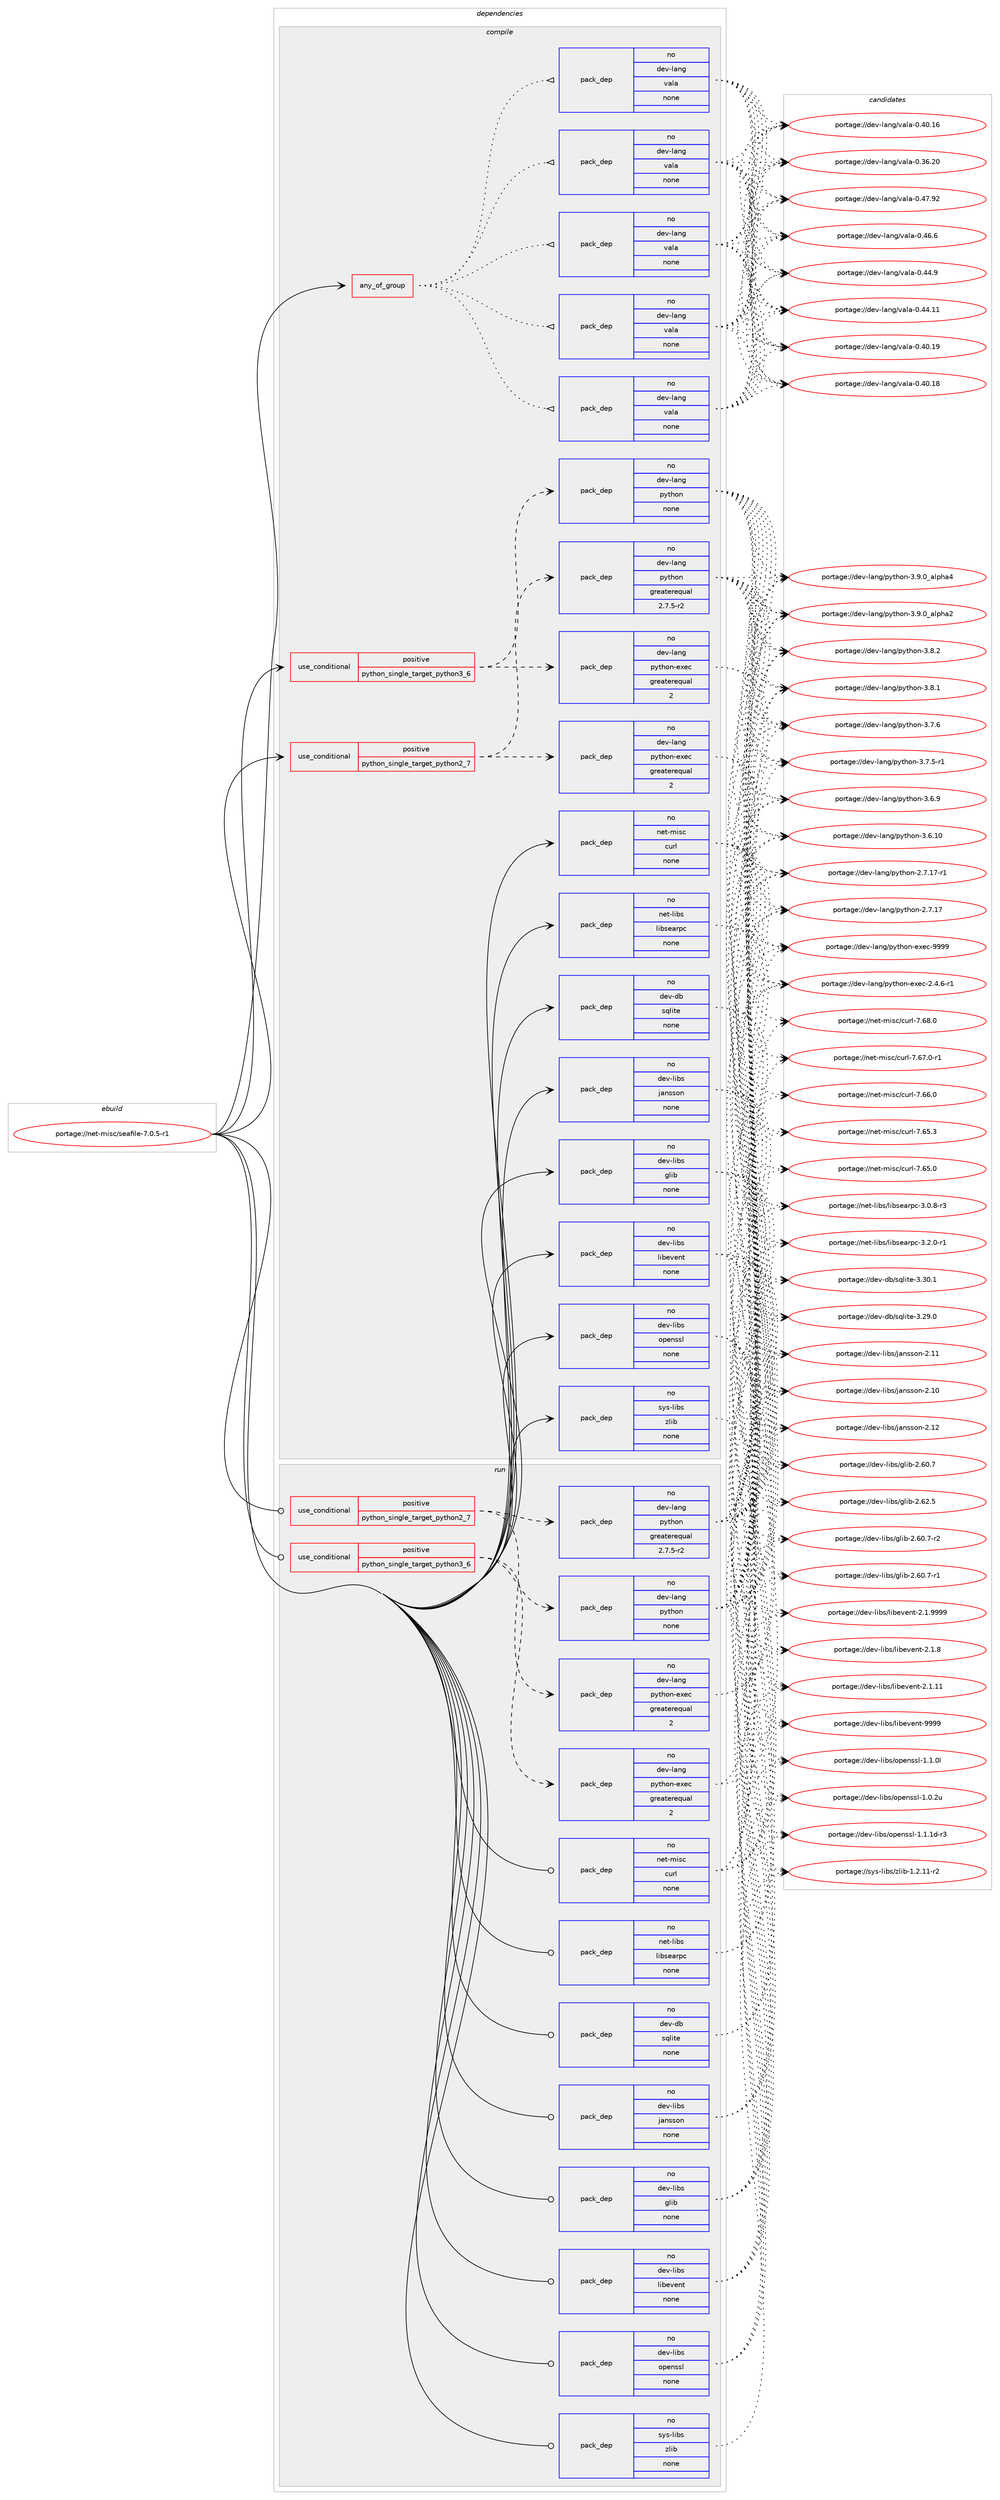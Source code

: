 digraph prolog {

# *************
# Graph options
# *************

newrank=true;
concentrate=true;
compound=true;
graph [rankdir=LR,fontname=Helvetica,fontsize=10,ranksep=1.5];#, ranksep=2.5, nodesep=0.2];
edge  [arrowhead=vee];
node  [fontname=Helvetica,fontsize=10];

# **********
# The ebuild
# **********

subgraph cluster_leftcol {
color=gray;
rank=same;
label=<<i>ebuild</i>>;
id [label="portage://net-misc/seafile-7.0.5-r1", color=red, width=4, href="../net-misc/seafile-7.0.5-r1.svg"];
}

# ****************
# The dependencies
# ****************

subgraph cluster_midcol {
color=gray;
label=<<i>dependencies</i>>;
subgraph cluster_compile {
fillcolor="#eeeeee";
style=filled;
label=<<i>compile</i>>;
subgraph any1345 {
dependency71393 [label=<<TABLE BORDER="0" CELLBORDER="1" CELLSPACING="0" CELLPADDING="4"><TR><TD CELLPADDING="10">any_of_group</TD></TR></TABLE>>, shape=none, color=red];subgraph pack55692 {
dependency71394 [label=<<TABLE BORDER="0" CELLBORDER="1" CELLSPACING="0" CELLPADDING="4" WIDTH="220"><TR><TD ROWSPAN="6" CELLPADDING="30">pack_dep</TD></TR><TR><TD WIDTH="110">no</TD></TR><TR><TD>dev-lang</TD></TR><TR><TD>vala</TD></TR><TR><TD>none</TD></TR><TR><TD></TD></TR></TABLE>>, shape=none, color=blue];
}
dependency71393:e -> dependency71394:w [weight=20,style="dotted",arrowhead="oinv"];
subgraph pack55693 {
dependency71395 [label=<<TABLE BORDER="0" CELLBORDER="1" CELLSPACING="0" CELLPADDING="4" WIDTH="220"><TR><TD ROWSPAN="6" CELLPADDING="30">pack_dep</TD></TR><TR><TD WIDTH="110">no</TD></TR><TR><TD>dev-lang</TD></TR><TR><TD>vala</TD></TR><TR><TD>none</TD></TR><TR><TD></TD></TR></TABLE>>, shape=none, color=blue];
}
dependency71393:e -> dependency71395:w [weight=20,style="dotted",arrowhead="oinv"];
subgraph pack55694 {
dependency71396 [label=<<TABLE BORDER="0" CELLBORDER="1" CELLSPACING="0" CELLPADDING="4" WIDTH="220"><TR><TD ROWSPAN="6" CELLPADDING="30">pack_dep</TD></TR><TR><TD WIDTH="110">no</TD></TR><TR><TD>dev-lang</TD></TR><TR><TD>vala</TD></TR><TR><TD>none</TD></TR><TR><TD></TD></TR></TABLE>>, shape=none, color=blue];
}
dependency71393:e -> dependency71396:w [weight=20,style="dotted",arrowhead="oinv"];
subgraph pack55695 {
dependency71397 [label=<<TABLE BORDER="0" CELLBORDER="1" CELLSPACING="0" CELLPADDING="4" WIDTH="220"><TR><TD ROWSPAN="6" CELLPADDING="30">pack_dep</TD></TR><TR><TD WIDTH="110">no</TD></TR><TR><TD>dev-lang</TD></TR><TR><TD>vala</TD></TR><TR><TD>none</TD></TR><TR><TD></TD></TR></TABLE>>, shape=none, color=blue];
}
dependency71393:e -> dependency71397:w [weight=20,style="dotted",arrowhead="oinv"];
subgraph pack55696 {
dependency71398 [label=<<TABLE BORDER="0" CELLBORDER="1" CELLSPACING="0" CELLPADDING="4" WIDTH="220"><TR><TD ROWSPAN="6" CELLPADDING="30">pack_dep</TD></TR><TR><TD WIDTH="110">no</TD></TR><TR><TD>dev-lang</TD></TR><TR><TD>vala</TD></TR><TR><TD>none</TD></TR><TR><TD></TD></TR></TABLE>>, shape=none, color=blue];
}
dependency71393:e -> dependency71398:w [weight=20,style="dotted",arrowhead="oinv"];
}
id:e -> dependency71393:w [weight=20,style="solid",arrowhead="vee"];
subgraph cond14295 {
dependency71399 [label=<<TABLE BORDER="0" CELLBORDER="1" CELLSPACING="0" CELLPADDING="4"><TR><TD ROWSPAN="3" CELLPADDING="10">use_conditional</TD></TR><TR><TD>positive</TD></TR><TR><TD>python_single_target_python2_7</TD></TR></TABLE>>, shape=none, color=red];
subgraph pack55697 {
dependency71400 [label=<<TABLE BORDER="0" CELLBORDER="1" CELLSPACING="0" CELLPADDING="4" WIDTH="220"><TR><TD ROWSPAN="6" CELLPADDING="30">pack_dep</TD></TR><TR><TD WIDTH="110">no</TD></TR><TR><TD>dev-lang</TD></TR><TR><TD>python</TD></TR><TR><TD>greaterequal</TD></TR><TR><TD>2.7.5-r2</TD></TR></TABLE>>, shape=none, color=blue];
}
dependency71399:e -> dependency71400:w [weight=20,style="dashed",arrowhead="vee"];
subgraph pack55698 {
dependency71401 [label=<<TABLE BORDER="0" CELLBORDER="1" CELLSPACING="0" CELLPADDING="4" WIDTH="220"><TR><TD ROWSPAN="6" CELLPADDING="30">pack_dep</TD></TR><TR><TD WIDTH="110">no</TD></TR><TR><TD>dev-lang</TD></TR><TR><TD>python-exec</TD></TR><TR><TD>greaterequal</TD></TR><TR><TD>2</TD></TR></TABLE>>, shape=none, color=blue];
}
dependency71399:e -> dependency71401:w [weight=20,style="dashed",arrowhead="vee"];
}
id:e -> dependency71399:w [weight=20,style="solid",arrowhead="vee"];
subgraph cond14296 {
dependency71402 [label=<<TABLE BORDER="0" CELLBORDER="1" CELLSPACING="0" CELLPADDING="4"><TR><TD ROWSPAN="3" CELLPADDING="10">use_conditional</TD></TR><TR><TD>positive</TD></TR><TR><TD>python_single_target_python3_6</TD></TR></TABLE>>, shape=none, color=red];
subgraph pack55699 {
dependency71403 [label=<<TABLE BORDER="0" CELLBORDER="1" CELLSPACING="0" CELLPADDING="4" WIDTH="220"><TR><TD ROWSPAN="6" CELLPADDING="30">pack_dep</TD></TR><TR><TD WIDTH="110">no</TD></TR><TR><TD>dev-lang</TD></TR><TR><TD>python</TD></TR><TR><TD>none</TD></TR><TR><TD></TD></TR></TABLE>>, shape=none, color=blue];
}
dependency71402:e -> dependency71403:w [weight=20,style="dashed",arrowhead="vee"];
subgraph pack55700 {
dependency71404 [label=<<TABLE BORDER="0" CELLBORDER="1" CELLSPACING="0" CELLPADDING="4" WIDTH="220"><TR><TD ROWSPAN="6" CELLPADDING="30">pack_dep</TD></TR><TR><TD WIDTH="110">no</TD></TR><TR><TD>dev-lang</TD></TR><TR><TD>python-exec</TD></TR><TR><TD>greaterequal</TD></TR><TR><TD>2</TD></TR></TABLE>>, shape=none, color=blue];
}
dependency71402:e -> dependency71404:w [weight=20,style="dashed",arrowhead="vee"];
}
id:e -> dependency71402:w [weight=20,style="solid",arrowhead="vee"];
subgraph pack55701 {
dependency71405 [label=<<TABLE BORDER="0" CELLBORDER="1" CELLSPACING="0" CELLPADDING="4" WIDTH="220"><TR><TD ROWSPAN="6" CELLPADDING="30">pack_dep</TD></TR><TR><TD WIDTH="110">no</TD></TR><TR><TD>dev-db</TD></TR><TR><TD>sqlite</TD></TR><TR><TD>none</TD></TR><TR><TD></TD></TR></TABLE>>, shape=none, color=blue];
}
id:e -> dependency71405:w [weight=20,style="solid",arrowhead="vee"];
subgraph pack55702 {
dependency71406 [label=<<TABLE BORDER="0" CELLBORDER="1" CELLSPACING="0" CELLPADDING="4" WIDTH="220"><TR><TD ROWSPAN="6" CELLPADDING="30">pack_dep</TD></TR><TR><TD WIDTH="110">no</TD></TR><TR><TD>dev-libs</TD></TR><TR><TD>glib</TD></TR><TR><TD>none</TD></TR><TR><TD></TD></TR></TABLE>>, shape=none, color=blue];
}
id:e -> dependency71406:w [weight=20,style="solid",arrowhead="vee"];
subgraph pack55703 {
dependency71407 [label=<<TABLE BORDER="0" CELLBORDER="1" CELLSPACING="0" CELLPADDING="4" WIDTH="220"><TR><TD ROWSPAN="6" CELLPADDING="30">pack_dep</TD></TR><TR><TD WIDTH="110">no</TD></TR><TR><TD>dev-libs</TD></TR><TR><TD>jansson</TD></TR><TR><TD>none</TD></TR><TR><TD></TD></TR></TABLE>>, shape=none, color=blue];
}
id:e -> dependency71407:w [weight=20,style="solid",arrowhead="vee"];
subgraph pack55704 {
dependency71408 [label=<<TABLE BORDER="0" CELLBORDER="1" CELLSPACING="0" CELLPADDING="4" WIDTH="220"><TR><TD ROWSPAN="6" CELLPADDING="30">pack_dep</TD></TR><TR><TD WIDTH="110">no</TD></TR><TR><TD>dev-libs</TD></TR><TR><TD>libevent</TD></TR><TR><TD>none</TD></TR><TR><TD></TD></TR></TABLE>>, shape=none, color=blue];
}
id:e -> dependency71408:w [weight=20,style="solid",arrowhead="vee"];
subgraph pack55705 {
dependency71409 [label=<<TABLE BORDER="0" CELLBORDER="1" CELLSPACING="0" CELLPADDING="4" WIDTH="220"><TR><TD ROWSPAN="6" CELLPADDING="30">pack_dep</TD></TR><TR><TD WIDTH="110">no</TD></TR><TR><TD>dev-libs</TD></TR><TR><TD>openssl</TD></TR><TR><TD>none</TD></TR><TR><TD></TD></TR></TABLE>>, shape=none, color=blue];
}
id:e -> dependency71409:w [weight=20,style="solid",arrowhead="vee"];
subgraph pack55706 {
dependency71410 [label=<<TABLE BORDER="0" CELLBORDER="1" CELLSPACING="0" CELLPADDING="4" WIDTH="220"><TR><TD ROWSPAN="6" CELLPADDING="30">pack_dep</TD></TR><TR><TD WIDTH="110">no</TD></TR><TR><TD>net-libs</TD></TR><TR><TD>libsearpc</TD></TR><TR><TD>none</TD></TR><TR><TD></TD></TR></TABLE>>, shape=none, color=blue];
}
id:e -> dependency71410:w [weight=20,style="solid",arrowhead="vee"];
subgraph pack55707 {
dependency71411 [label=<<TABLE BORDER="0" CELLBORDER="1" CELLSPACING="0" CELLPADDING="4" WIDTH="220"><TR><TD ROWSPAN="6" CELLPADDING="30">pack_dep</TD></TR><TR><TD WIDTH="110">no</TD></TR><TR><TD>net-misc</TD></TR><TR><TD>curl</TD></TR><TR><TD>none</TD></TR><TR><TD></TD></TR></TABLE>>, shape=none, color=blue];
}
id:e -> dependency71411:w [weight=20,style="solid",arrowhead="vee"];
subgraph pack55708 {
dependency71412 [label=<<TABLE BORDER="0" CELLBORDER="1" CELLSPACING="0" CELLPADDING="4" WIDTH="220"><TR><TD ROWSPAN="6" CELLPADDING="30">pack_dep</TD></TR><TR><TD WIDTH="110">no</TD></TR><TR><TD>sys-libs</TD></TR><TR><TD>zlib</TD></TR><TR><TD>none</TD></TR><TR><TD></TD></TR></TABLE>>, shape=none, color=blue];
}
id:e -> dependency71412:w [weight=20,style="solid",arrowhead="vee"];
}
subgraph cluster_compileandrun {
fillcolor="#eeeeee";
style=filled;
label=<<i>compile and run</i>>;
}
subgraph cluster_run {
fillcolor="#eeeeee";
style=filled;
label=<<i>run</i>>;
subgraph cond14297 {
dependency71413 [label=<<TABLE BORDER="0" CELLBORDER="1" CELLSPACING="0" CELLPADDING="4"><TR><TD ROWSPAN="3" CELLPADDING="10">use_conditional</TD></TR><TR><TD>positive</TD></TR><TR><TD>python_single_target_python2_7</TD></TR></TABLE>>, shape=none, color=red];
subgraph pack55709 {
dependency71414 [label=<<TABLE BORDER="0" CELLBORDER="1" CELLSPACING="0" CELLPADDING="4" WIDTH="220"><TR><TD ROWSPAN="6" CELLPADDING="30">pack_dep</TD></TR><TR><TD WIDTH="110">no</TD></TR><TR><TD>dev-lang</TD></TR><TR><TD>python</TD></TR><TR><TD>greaterequal</TD></TR><TR><TD>2.7.5-r2</TD></TR></TABLE>>, shape=none, color=blue];
}
dependency71413:e -> dependency71414:w [weight=20,style="dashed",arrowhead="vee"];
subgraph pack55710 {
dependency71415 [label=<<TABLE BORDER="0" CELLBORDER="1" CELLSPACING="0" CELLPADDING="4" WIDTH="220"><TR><TD ROWSPAN="6" CELLPADDING="30">pack_dep</TD></TR><TR><TD WIDTH="110">no</TD></TR><TR><TD>dev-lang</TD></TR><TR><TD>python-exec</TD></TR><TR><TD>greaterequal</TD></TR><TR><TD>2</TD></TR></TABLE>>, shape=none, color=blue];
}
dependency71413:e -> dependency71415:w [weight=20,style="dashed",arrowhead="vee"];
}
id:e -> dependency71413:w [weight=20,style="solid",arrowhead="odot"];
subgraph cond14298 {
dependency71416 [label=<<TABLE BORDER="0" CELLBORDER="1" CELLSPACING="0" CELLPADDING="4"><TR><TD ROWSPAN="3" CELLPADDING="10">use_conditional</TD></TR><TR><TD>positive</TD></TR><TR><TD>python_single_target_python3_6</TD></TR></TABLE>>, shape=none, color=red];
subgraph pack55711 {
dependency71417 [label=<<TABLE BORDER="0" CELLBORDER="1" CELLSPACING="0" CELLPADDING="4" WIDTH="220"><TR><TD ROWSPAN="6" CELLPADDING="30">pack_dep</TD></TR><TR><TD WIDTH="110">no</TD></TR><TR><TD>dev-lang</TD></TR><TR><TD>python</TD></TR><TR><TD>none</TD></TR><TR><TD></TD></TR></TABLE>>, shape=none, color=blue];
}
dependency71416:e -> dependency71417:w [weight=20,style="dashed",arrowhead="vee"];
subgraph pack55712 {
dependency71418 [label=<<TABLE BORDER="0" CELLBORDER="1" CELLSPACING="0" CELLPADDING="4" WIDTH="220"><TR><TD ROWSPAN="6" CELLPADDING="30">pack_dep</TD></TR><TR><TD WIDTH="110">no</TD></TR><TR><TD>dev-lang</TD></TR><TR><TD>python-exec</TD></TR><TR><TD>greaterequal</TD></TR><TR><TD>2</TD></TR></TABLE>>, shape=none, color=blue];
}
dependency71416:e -> dependency71418:w [weight=20,style="dashed",arrowhead="vee"];
}
id:e -> dependency71416:w [weight=20,style="solid",arrowhead="odot"];
subgraph pack55713 {
dependency71419 [label=<<TABLE BORDER="0" CELLBORDER="1" CELLSPACING="0" CELLPADDING="4" WIDTH="220"><TR><TD ROWSPAN="6" CELLPADDING="30">pack_dep</TD></TR><TR><TD WIDTH="110">no</TD></TR><TR><TD>dev-db</TD></TR><TR><TD>sqlite</TD></TR><TR><TD>none</TD></TR><TR><TD></TD></TR></TABLE>>, shape=none, color=blue];
}
id:e -> dependency71419:w [weight=20,style="solid",arrowhead="odot"];
subgraph pack55714 {
dependency71420 [label=<<TABLE BORDER="0" CELLBORDER="1" CELLSPACING="0" CELLPADDING="4" WIDTH="220"><TR><TD ROWSPAN="6" CELLPADDING="30">pack_dep</TD></TR><TR><TD WIDTH="110">no</TD></TR><TR><TD>dev-libs</TD></TR><TR><TD>glib</TD></TR><TR><TD>none</TD></TR><TR><TD></TD></TR></TABLE>>, shape=none, color=blue];
}
id:e -> dependency71420:w [weight=20,style="solid",arrowhead="odot"];
subgraph pack55715 {
dependency71421 [label=<<TABLE BORDER="0" CELLBORDER="1" CELLSPACING="0" CELLPADDING="4" WIDTH="220"><TR><TD ROWSPAN="6" CELLPADDING="30">pack_dep</TD></TR><TR><TD WIDTH="110">no</TD></TR><TR><TD>dev-libs</TD></TR><TR><TD>jansson</TD></TR><TR><TD>none</TD></TR><TR><TD></TD></TR></TABLE>>, shape=none, color=blue];
}
id:e -> dependency71421:w [weight=20,style="solid",arrowhead="odot"];
subgraph pack55716 {
dependency71422 [label=<<TABLE BORDER="0" CELLBORDER="1" CELLSPACING="0" CELLPADDING="4" WIDTH="220"><TR><TD ROWSPAN="6" CELLPADDING="30">pack_dep</TD></TR><TR><TD WIDTH="110">no</TD></TR><TR><TD>dev-libs</TD></TR><TR><TD>libevent</TD></TR><TR><TD>none</TD></TR><TR><TD></TD></TR></TABLE>>, shape=none, color=blue];
}
id:e -> dependency71422:w [weight=20,style="solid",arrowhead="odot"];
subgraph pack55717 {
dependency71423 [label=<<TABLE BORDER="0" CELLBORDER="1" CELLSPACING="0" CELLPADDING="4" WIDTH="220"><TR><TD ROWSPAN="6" CELLPADDING="30">pack_dep</TD></TR><TR><TD WIDTH="110">no</TD></TR><TR><TD>dev-libs</TD></TR><TR><TD>openssl</TD></TR><TR><TD>none</TD></TR><TR><TD></TD></TR></TABLE>>, shape=none, color=blue];
}
id:e -> dependency71423:w [weight=20,style="solid",arrowhead="odot"];
subgraph pack55718 {
dependency71424 [label=<<TABLE BORDER="0" CELLBORDER="1" CELLSPACING="0" CELLPADDING="4" WIDTH="220"><TR><TD ROWSPAN="6" CELLPADDING="30">pack_dep</TD></TR><TR><TD WIDTH="110">no</TD></TR><TR><TD>net-libs</TD></TR><TR><TD>libsearpc</TD></TR><TR><TD>none</TD></TR><TR><TD></TD></TR></TABLE>>, shape=none, color=blue];
}
id:e -> dependency71424:w [weight=20,style="solid",arrowhead="odot"];
subgraph pack55719 {
dependency71425 [label=<<TABLE BORDER="0" CELLBORDER="1" CELLSPACING="0" CELLPADDING="4" WIDTH="220"><TR><TD ROWSPAN="6" CELLPADDING="30">pack_dep</TD></TR><TR><TD WIDTH="110">no</TD></TR><TR><TD>net-misc</TD></TR><TR><TD>curl</TD></TR><TR><TD>none</TD></TR><TR><TD></TD></TR></TABLE>>, shape=none, color=blue];
}
id:e -> dependency71425:w [weight=20,style="solid",arrowhead="odot"];
subgraph pack55720 {
dependency71426 [label=<<TABLE BORDER="0" CELLBORDER="1" CELLSPACING="0" CELLPADDING="4" WIDTH="220"><TR><TD ROWSPAN="6" CELLPADDING="30">pack_dep</TD></TR><TR><TD WIDTH="110">no</TD></TR><TR><TD>sys-libs</TD></TR><TR><TD>zlib</TD></TR><TR><TD>none</TD></TR><TR><TD></TD></TR></TABLE>>, shape=none, color=blue];
}
id:e -> dependency71426:w [weight=20,style="solid",arrowhead="odot"];
}
}

# **************
# The candidates
# **************

subgraph cluster_choices {
rank=same;
color=gray;
label=<<i>candidates</i>>;

subgraph choice55692 {
color=black;
nodesep=1;
choice10010111845108971101034711897108974548465255465750 [label="portage://dev-lang/vala-0.47.92", color=red, width=4,href="../dev-lang/vala-0.47.92.svg"];
choice100101118451089711010347118971089745484652544654 [label="portage://dev-lang/vala-0.46.6", color=red, width=4,href="../dev-lang/vala-0.46.6.svg"];
choice100101118451089711010347118971089745484652524657 [label="portage://dev-lang/vala-0.44.9", color=red, width=4,href="../dev-lang/vala-0.44.9.svg"];
choice10010111845108971101034711897108974548465252464949 [label="portage://dev-lang/vala-0.44.11", color=red, width=4,href="../dev-lang/vala-0.44.11.svg"];
choice10010111845108971101034711897108974548465248464957 [label="portage://dev-lang/vala-0.40.19", color=red, width=4,href="../dev-lang/vala-0.40.19.svg"];
choice10010111845108971101034711897108974548465248464956 [label="portage://dev-lang/vala-0.40.18", color=red, width=4,href="../dev-lang/vala-0.40.18.svg"];
choice10010111845108971101034711897108974548465248464954 [label="portage://dev-lang/vala-0.40.16", color=red, width=4,href="../dev-lang/vala-0.40.16.svg"];
choice10010111845108971101034711897108974548465154465048 [label="portage://dev-lang/vala-0.36.20", color=red, width=4,href="../dev-lang/vala-0.36.20.svg"];
dependency71394:e -> choice10010111845108971101034711897108974548465255465750:w [style=dotted,weight="100"];
dependency71394:e -> choice100101118451089711010347118971089745484652544654:w [style=dotted,weight="100"];
dependency71394:e -> choice100101118451089711010347118971089745484652524657:w [style=dotted,weight="100"];
dependency71394:e -> choice10010111845108971101034711897108974548465252464949:w [style=dotted,weight="100"];
dependency71394:e -> choice10010111845108971101034711897108974548465248464957:w [style=dotted,weight="100"];
dependency71394:e -> choice10010111845108971101034711897108974548465248464956:w [style=dotted,weight="100"];
dependency71394:e -> choice10010111845108971101034711897108974548465248464954:w [style=dotted,weight="100"];
dependency71394:e -> choice10010111845108971101034711897108974548465154465048:w [style=dotted,weight="100"];
}
subgraph choice55693 {
color=black;
nodesep=1;
choice10010111845108971101034711897108974548465255465750 [label="portage://dev-lang/vala-0.47.92", color=red, width=4,href="../dev-lang/vala-0.47.92.svg"];
choice100101118451089711010347118971089745484652544654 [label="portage://dev-lang/vala-0.46.6", color=red, width=4,href="../dev-lang/vala-0.46.6.svg"];
choice100101118451089711010347118971089745484652524657 [label="portage://dev-lang/vala-0.44.9", color=red, width=4,href="../dev-lang/vala-0.44.9.svg"];
choice10010111845108971101034711897108974548465252464949 [label="portage://dev-lang/vala-0.44.11", color=red, width=4,href="../dev-lang/vala-0.44.11.svg"];
choice10010111845108971101034711897108974548465248464957 [label="portage://dev-lang/vala-0.40.19", color=red, width=4,href="../dev-lang/vala-0.40.19.svg"];
choice10010111845108971101034711897108974548465248464956 [label="portage://dev-lang/vala-0.40.18", color=red, width=4,href="../dev-lang/vala-0.40.18.svg"];
choice10010111845108971101034711897108974548465248464954 [label="portage://dev-lang/vala-0.40.16", color=red, width=4,href="../dev-lang/vala-0.40.16.svg"];
choice10010111845108971101034711897108974548465154465048 [label="portage://dev-lang/vala-0.36.20", color=red, width=4,href="../dev-lang/vala-0.36.20.svg"];
dependency71395:e -> choice10010111845108971101034711897108974548465255465750:w [style=dotted,weight="100"];
dependency71395:e -> choice100101118451089711010347118971089745484652544654:w [style=dotted,weight="100"];
dependency71395:e -> choice100101118451089711010347118971089745484652524657:w [style=dotted,weight="100"];
dependency71395:e -> choice10010111845108971101034711897108974548465252464949:w [style=dotted,weight="100"];
dependency71395:e -> choice10010111845108971101034711897108974548465248464957:w [style=dotted,weight="100"];
dependency71395:e -> choice10010111845108971101034711897108974548465248464956:w [style=dotted,weight="100"];
dependency71395:e -> choice10010111845108971101034711897108974548465248464954:w [style=dotted,weight="100"];
dependency71395:e -> choice10010111845108971101034711897108974548465154465048:w [style=dotted,weight="100"];
}
subgraph choice55694 {
color=black;
nodesep=1;
choice10010111845108971101034711897108974548465255465750 [label="portage://dev-lang/vala-0.47.92", color=red, width=4,href="../dev-lang/vala-0.47.92.svg"];
choice100101118451089711010347118971089745484652544654 [label="portage://dev-lang/vala-0.46.6", color=red, width=4,href="../dev-lang/vala-0.46.6.svg"];
choice100101118451089711010347118971089745484652524657 [label="portage://dev-lang/vala-0.44.9", color=red, width=4,href="../dev-lang/vala-0.44.9.svg"];
choice10010111845108971101034711897108974548465252464949 [label="portage://dev-lang/vala-0.44.11", color=red, width=4,href="../dev-lang/vala-0.44.11.svg"];
choice10010111845108971101034711897108974548465248464957 [label="portage://dev-lang/vala-0.40.19", color=red, width=4,href="../dev-lang/vala-0.40.19.svg"];
choice10010111845108971101034711897108974548465248464956 [label="portage://dev-lang/vala-0.40.18", color=red, width=4,href="../dev-lang/vala-0.40.18.svg"];
choice10010111845108971101034711897108974548465248464954 [label="portage://dev-lang/vala-0.40.16", color=red, width=4,href="../dev-lang/vala-0.40.16.svg"];
choice10010111845108971101034711897108974548465154465048 [label="portage://dev-lang/vala-0.36.20", color=red, width=4,href="../dev-lang/vala-0.36.20.svg"];
dependency71396:e -> choice10010111845108971101034711897108974548465255465750:w [style=dotted,weight="100"];
dependency71396:e -> choice100101118451089711010347118971089745484652544654:w [style=dotted,weight="100"];
dependency71396:e -> choice100101118451089711010347118971089745484652524657:w [style=dotted,weight="100"];
dependency71396:e -> choice10010111845108971101034711897108974548465252464949:w [style=dotted,weight="100"];
dependency71396:e -> choice10010111845108971101034711897108974548465248464957:w [style=dotted,weight="100"];
dependency71396:e -> choice10010111845108971101034711897108974548465248464956:w [style=dotted,weight="100"];
dependency71396:e -> choice10010111845108971101034711897108974548465248464954:w [style=dotted,weight="100"];
dependency71396:e -> choice10010111845108971101034711897108974548465154465048:w [style=dotted,weight="100"];
}
subgraph choice55695 {
color=black;
nodesep=1;
choice10010111845108971101034711897108974548465255465750 [label="portage://dev-lang/vala-0.47.92", color=red, width=4,href="../dev-lang/vala-0.47.92.svg"];
choice100101118451089711010347118971089745484652544654 [label="portage://dev-lang/vala-0.46.6", color=red, width=4,href="../dev-lang/vala-0.46.6.svg"];
choice100101118451089711010347118971089745484652524657 [label="portage://dev-lang/vala-0.44.9", color=red, width=4,href="../dev-lang/vala-0.44.9.svg"];
choice10010111845108971101034711897108974548465252464949 [label="portage://dev-lang/vala-0.44.11", color=red, width=4,href="../dev-lang/vala-0.44.11.svg"];
choice10010111845108971101034711897108974548465248464957 [label="portage://dev-lang/vala-0.40.19", color=red, width=4,href="../dev-lang/vala-0.40.19.svg"];
choice10010111845108971101034711897108974548465248464956 [label="portage://dev-lang/vala-0.40.18", color=red, width=4,href="../dev-lang/vala-0.40.18.svg"];
choice10010111845108971101034711897108974548465248464954 [label="portage://dev-lang/vala-0.40.16", color=red, width=4,href="../dev-lang/vala-0.40.16.svg"];
choice10010111845108971101034711897108974548465154465048 [label="portage://dev-lang/vala-0.36.20", color=red, width=4,href="../dev-lang/vala-0.36.20.svg"];
dependency71397:e -> choice10010111845108971101034711897108974548465255465750:w [style=dotted,weight="100"];
dependency71397:e -> choice100101118451089711010347118971089745484652544654:w [style=dotted,weight="100"];
dependency71397:e -> choice100101118451089711010347118971089745484652524657:w [style=dotted,weight="100"];
dependency71397:e -> choice10010111845108971101034711897108974548465252464949:w [style=dotted,weight="100"];
dependency71397:e -> choice10010111845108971101034711897108974548465248464957:w [style=dotted,weight="100"];
dependency71397:e -> choice10010111845108971101034711897108974548465248464956:w [style=dotted,weight="100"];
dependency71397:e -> choice10010111845108971101034711897108974548465248464954:w [style=dotted,weight="100"];
dependency71397:e -> choice10010111845108971101034711897108974548465154465048:w [style=dotted,weight="100"];
}
subgraph choice55696 {
color=black;
nodesep=1;
choice10010111845108971101034711897108974548465255465750 [label="portage://dev-lang/vala-0.47.92", color=red, width=4,href="../dev-lang/vala-0.47.92.svg"];
choice100101118451089711010347118971089745484652544654 [label="portage://dev-lang/vala-0.46.6", color=red, width=4,href="../dev-lang/vala-0.46.6.svg"];
choice100101118451089711010347118971089745484652524657 [label="portage://dev-lang/vala-0.44.9", color=red, width=4,href="../dev-lang/vala-0.44.9.svg"];
choice10010111845108971101034711897108974548465252464949 [label="portage://dev-lang/vala-0.44.11", color=red, width=4,href="../dev-lang/vala-0.44.11.svg"];
choice10010111845108971101034711897108974548465248464957 [label="portage://dev-lang/vala-0.40.19", color=red, width=4,href="../dev-lang/vala-0.40.19.svg"];
choice10010111845108971101034711897108974548465248464956 [label="portage://dev-lang/vala-0.40.18", color=red, width=4,href="../dev-lang/vala-0.40.18.svg"];
choice10010111845108971101034711897108974548465248464954 [label="portage://dev-lang/vala-0.40.16", color=red, width=4,href="../dev-lang/vala-0.40.16.svg"];
choice10010111845108971101034711897108974548465154465048 [label="portage://dev-lang/vala-0.36.20", color=red, width=4,href="../dev-lang/vala-0.36.20.svg"];
dependency71398:e -> choice10010111845108971101034711897108974548465255465750:w [style=dotted,weight="100"];
dependency71398:e -> choice100101118451089711010347118971089745484652544654:w [style=dotted,weight="100"];
dependency71398:e -> choice100101118451089711010347118971089745484652524657:w [style=dotted,weight="100"];
dependency71398:e -> choice10010111845108971101034711897108974548465252464949:w [style=dotted,weight="100"];
dependency71398:e -> choice10010111845108971101034711897108974548465248464957:w [style=dotted,weight="100"];
dependency71398:e -> choice10010111845108971101034711897108974548465248464956:w [style=dotted,weight="100"];
dependency71398:e -> choice10010111845108971101034711897108974548465248464954:w [style=dotted,weight="100"];
dependency71398:e -> choice10010111845108971101034711897108974548465154465048:w [style=dotted,weight="100"];
}
subgraph choice55697 {
color=black;
nodesep=1;
choice10010111845108971101034711212111610411111045514657464895971081121049752 [label="portage://dev-lang/python-3.9.0_alpha4", color=red, width=4,href="../dev-lang/python-3.9.0_alpha4.svg"];
choice10010111845108971101034711212111610411111045514657464895971081121049750 [label="portage://dev-lang/python-3.9.0_alpha2", color=red, width=4,href="../dev-lang/python-3.9.0_alpha2.svg"];
choice100101118451089711010347112121116104111110455146564650 [label="portage://dev-lang/python-3.8.2", color=red, width=4,href="../dev-lang/python-3.8.2.svg"];
choice100101118451089711010347112121116104111110455146564649 [label="portage://dev-lang/python-3.8.1", color=red, width=4,href="../dev-lang/python-3.8.1.svg"];
choice100101118451089711010347112121116104111110455146554654 [label="portage://dev-lang/python-3.7.6", color=red, width=4,href="../dev-lang/python-3.7.6.svg"];
choice1001011184510897110103471121211161041111104551465546534511449 [label="portage://dev-lang/python-3.7.5-r1", color=red, width=4,href="../dev-lang/python-3.7.5-r1.svg"];
choice100101118451089711010347112121116104111110455146544657 [label="portage://dev-lang/python-3.6.9", color=red, width=4,href="../dev-lang/python-3.6.9.svg"];
choice10010111845108971101034711212111610411111045514654464948 [label="portage://dev-lang/python-3.6.10", color=red, width=4,href="../dev-lang/python-3.6.10.svg"];
choice100101118451089711010347112121116104111110455046554649554511449 [label="portage://dev-lang/python-2.7.17-r1", color=red, width=4,href="../dev-lang/python-2.7.17-r1.svg"];
choice10010111845108971101034711212111610411111045504655464955 [label="portage://dev-lang/python-2.7.17", color=red, width=4,href="../dev-lang/python-2.7.17.svg"];
dependency71400:e -> choice10010111845108971101034711212111610411111045514657464895971081121049752:w [style=dotted,weight="100"];
dependency71400:e -> choice10010111845108971101034711212111610411111045514657464895971081121049750:w [style=dotted,weight="100"];
dependency71400:e -> choice100101118451089711010347112121116104111110455146564650:w [style=dotted,weight="100"];
dependency71400:e -> choice100101118451089711010347112121116104111110455146564649:w [style=dotted,weight="100"];
dependency71400:e -> choice100101118451089711010347112121116104111110455146554654:w [style=dotted,weight="100"];
dependency71400:e -> choice1001011184510897110103471121211161041111104551465546534511449:w [style=dotted,weight="100"];
dependency71400:e -> choice100101118451089711010347112121116104111110455146544657:w [style=dotted,weight="100"];
dependency71400:e -> choice10010111845108971101034711212111610411111045514654464948:w [style=dotted,weight="100"];
dependency71400:e -> choice100101118451089711010347112121116104111110455046554649554511449:w [style=dotted,weight="100"];
dependency71400:e -> choice10010111845108971101034711212111610411111045504655464955:w [style=dotted,weight="100"];
}
subgraph choice55698 {
color=black;
nodesep=1;
choice10010111845108971101034711212111610411111045101120101994557575757 [label="portage://dev-lang/python-exec-9999", color=red, width=4,href="../dev-lang/python-exec-9999.svg"];
choice10010111845108971101034711212111610411111045101120101994550465246544511449 [label="portage://dev-lang/python-exec-2.4.6-r1", color=red, width=4,href="../dev-lang/python-exec-2.4.6-r1.svg"];
dependency71401:e -> choice10010111845108971101034711212111610411111045101120101994557575757:w [style=dotted,weight="100"];
dependency71401:e -> choice10010111845108971101034711212111610411111045101120101994550465246544511449:w [style=dotted,weight="100"];
}
subgraph choice55699 {
color=black;
nodesep=1;
choice10010111845108971101034711212111610411111045514657464895971081121049752 [label="portage://dev-lang/python-3.9.0_alpha4", color=red, width=4,href="../dev-lang/python-3.9.0_alpha4.svg"];
choice10010111845108971101034711212111610411111045514657464895971081121049750 [label="portage://dev-lang/python-3.9.0_alpha2", color=red, width=4,href="../dev-lang/python-3.9.0_alpha2.svg"];
choice100101118451089711010347112121116104111110455146564650 [label="portage://dev-lang/python-3.8.2", color=red, width=4,href="../dev-lang/python-3.8.2.svg"];
choice100101118451089711010347112121116104111110455146564649 [label="portage://dev-lang/python-3.8.1", color=red, width=4,href="../dev-lang/python-3.8.1.svg"];
choice100101118451089711010347112121116104111110455146554654 [label="portage://dev-lang/python-3.7.6", color=red, width=4,href="../dev-lang/python-3.7.6.svg"];
choice1001011184510897110103471121211161041111104551465546534511449 [label="portage://dev-lang/python-3.7.5-r1", color=red, width=4,href="../dev-lang/python-3.7.5-r1.svg"];
choice100101118451089711010347112121116104111110455146544657 [label="portage://dev-lang/python-3.6.9", color=red, width=4,href="../dev-lang/python-3.6.9.svg"];
choice10010111845108971101034711212111610411111045514654464948 [label="portage://dev-lang/python-3.6.10", color=red, width=4,href="../dev-lang/python-3.6.10.svg"];
choice100101118451089711010347112121116104111110455046554649554511449 [label="portage://dev-lang/python-2.7.17-r1", color=red, width=4,href="../dev-lang/python-2.7.17-r1.svg"];
choice10010111845108971101034711212111610411111045504655464955 [label="portage://dev-lang/python-2.7.17", color=red, width=4,href="../dev-lang/python-2.7.17.svg"];
dependency71403:e -> choice10010111845108971101034711212111610411111045514657464895971081121049752:w [style=dotted,weight="100"];
dependency71403:e -> choice10010111845108971101034711212111610411111045514657464895971081121049750:w [style=dotted,weight="100"];
dependency71403:e -> choice100101118451089711010347112121116104111110455146564650:w [style=dotted,weight="100"];
dependency71403:e -> choice100101118451089711010347112121116104111110455146564649:w [style=dotted,weight="100"];
dependency71403:e -> choice100101118451089711010347112121116104111110455146554654:w [style=dotted,weight="100"];
dependency71403:e -> choice1001011184510897110103471121211161041111104551465546534511449:w [style=dotted,weight="100"];
dependency71403:e -> choice100101118451089711010347112121116104111110455146544657:w [style=dotted,weight="100"];
dependency71403:e -> choice10010111845108971101034711212111610411111045514654464948:w [style=dotted,weight="100"];
dependency71403:e -> choice100101118451089711010347112121116104111110455046554649554511449:w [style=dotted,weight="100"];
dependency71403:e -> choice10010111845108971101034711212111610411111045504655464955:w [style=dotted,weight="100"];
}
subgraph choice55700 {
color=black;
nodesep=1;
choice10010111845108971101034711212111610411111045101120101994557575757 [label="portage://dev-lang/python-exec-9999", color=red, width=4,href="../dev-lang/python-exec-9999.svg"];
choice10010111845108971101034711212111610411111045101120101994550465246544511449 [label="portage://dev-lang/python-exec-2.4.6-r1", color=red, width=4,href="../dev-lang/python-exec-2.4.6-r1.svg"];
dependency71404:e -> choice10010111845108971101034711212111610411111045101120101994557575757:w [style=dotted,weight="100"];
dependency71404:e -> choice10010111845108971101034711212111610411111045101120101994550465246544511449:w [style=dotted,weight="100"];
}
subgraph choice55701 {
color=black;
nodesep=1;
choice10010111845100984711511310810511610145514651484649 [label="portage://dev-db/sqlite-3.30.1", color=red, width=4,href="../dev-db/sqlite-3.30.1.svg"];
choice10010111845100984711511310810511610145514650574648 [label="portage://dev-db/sqlite-3.29.0", color=red, width=4,href="../dev-db/sqlite-3.29.0.svg"];
dependency71405:e -> choice10010111845100984711511310810511610145514651484649:w [style=dotted,weight="100"];
dependency71405:e -> choice10010111845100984711511310810511610145514650574648:w [style=dotted,weight="100"];
}
subgraph choice55702 {
color=black;
nodesep=1;
choice1001011184510810598115471031081059845504654504653 [label="portage://dev-libs/glib-2.62.5", color=red, width=4,href="../dev-libs/glib-2.62.5.svg"];
choice10010111845108105981154710310810598455046544846554511450 [label="portage://dev-libs/glib-2.60.7-r2", color=red, width=4,href="../dev-libs/glib-2.60.7-r2.svg"];
choice10010111845108105981154710310810598455046544846554511449 [label="portage://dev-libs/glib-2.60.7-r1", color=red, width=4,href="../dev-libs/glib-2.60.7-r1.svg"];
choice1001011184510810598115471031081059845504654484655 [label="portage://dev-libs/glib-2.60.7", color=red, width=4,href="../dev-libs/glib-2.60.7.svg"];
dependency71406:e -> choice1001011184510810598115471031081059845504654504653:w [style=dotted,weight="100"];
dependency71406:e -> choice10010111845108105981154710310810598455046544846554511450:w [style=dotted,weight="100"];
dependency71406:e -> choice10010111845108105981154710310810598455046544846554511449:w [style=dotted,weight="100"];
dependency71406:e -> choice1001011184510810598115471031081059845504654484655:w [style=dotted,weight="100"];
}
subgraph choice55703 {
color=black;
nodesep=1;
choice100101118451081059811547106971101151151111104550464950 [label="portage://dev-libs/jansson-2.12", color=red, width=4,href="../dev-libs/jansson-2.12.svg"];
choice100101118451081059811547106971101151151111104550464949 [label="portage://dev-libs/jansson-2.11", color=red, width=4,href="../dev-libs/jansson-2.11.svg"];
choice100101118451081059811547106971101151151111104550464948 [label="portage://dev-libs/jansson-2.10", color=red, width=4,href="../dev-libs/jansson-2.10.svg"];
dependency71407:e -> choice100101118451081059811547106971101151151111104550464950:w [style=dotted,weight="100"];
dependency71407:e -> choice100101118451081059811547106971101151151111104550464949:w [style=dotted,weight="100"];
dependency71407:e -> choice100101118451081059811547106971101151151111104550464948:w [style=dotted,weight="100"];
}
subgraph choice55704 {
color=black;
nodesep=1;
choice100101118451081059811547108105981011181011101164557575757 [label="portage://dev-libs/libevent-9999", color=red, width=4,href="../dev-libs/libevent-9999.svg"];
choice10010111845108105981154710810598101118101110116455046494657575757 [label="portage://dev-libs/libevent-2.1.9999", color=red, width=4,href="../dev-libs/libevent-2.1.9999.svg"];
choice10010111845108105981154710810598101118101110116455046494656 [label="portage://dev-libs/libevent-2.1.8", color=red, width=4,href="../dev-libs/libevent-2.1.8.svg"];
choice1001011184510810598115471081059810111810111011645504649464949 [label="portage://dev-libs/libevent-2.1.11", color=red, width=4,href="../dev-libs/libevent-2.1.11.svg"];
dependency71408:e -> choice100101118451081059811547108105981011181011101164557575757:w [style=dotted,weight="100"];
dependency71408:e -> choice10010111845108105981154710810598101118101110116455046494657575757:w [style=dotted,weight="100"];
dependency71408:e -> choice10010111845108105981154710810598101118101110116455046494656:w [style=dotted,weight="100"];
dependency71408:e -> choice1001011184510810598115471081059810111810111011645504649464949:w [style=dotted,weight="100"];
}
subgraph choice55705 {
color=black;
nodesep=1;
choice1001011184510810598115471111121011101151151084549464946491004511451 [label="portage://dev-libs/openssl-1.1.1d-r3", color=red, width=4,href="../dev-libs/openssl-1.1.1d-r3.svg"];
choice100101118451081059811547111112101110115115108454946494648108 [label="portage://dev-libs/openssl-1.1.0l", color=red, width=4,href="../dev-libs/openssl-1.1.0l.svg"];
choice100101118451081059811547111112101110115115108454946484650117 [label="portage://dev-libs/openssl-1.0.2u", color=red, width=4,href="../dev-libs/openssl-1.0.2u.svg"];
dependency71409:e -> choice1001011184510810598115471111121011101151151084549464946491004511451:w [style=dotted,weight="100"];
dependency71409:e -> choice100101118451081059811547111112101110115115108454946494648108:w [style=dotted,weight="100"];
dependency71409:e -> choice100101118451081059811547111112101110115115108454946484650117:w [style=dotted,weight="100"];
}
subgraph choice55706 {
color=black;
nodesep=1;
choice1101011164510810598115471081059811510197114112994551465046484511449 [label="portage://net-libs/libsearpc-3.2.0-r1", color=red, width=4,href="../net-libs/libsearpc-3.2.0-r1.svg"];
choice1101011164510810598115471081059811510197114112994551464846564511451 [label="portage://net-libs/libsearpc-3.0.8-r3", color=red, width=4,href="../net-libs/libsearpc-3.0.8-r3.svg"];
dependency71410:e -> choice1101011164510810598115471081059811510197114112994551465046484511449:w [style=dotted,weight="100"];
dependency71410:e -> choice1101011164510810598115471081059811510197114112994551464846564511451:w [style=dotted,weight="100"];
}
subgraph choice55707 {
color=black;
nodesep=1;
choice1101011164510910511599479911711410845554654564648 [label="portage://net-misc/curl-7.68.0", color=red, width=4,href="../net-misc/curl-7.68.0.svg"];
choice11010111645109105115994799117114108455546545546484511449 [label="portage://net-misc/curl-7.67.0-r1", color=red, width=4,href="../net-misc/curl-7.67.0-r1.svg"];
choice1101011164510910511599479911711410845554654544648 [label="portage://net-misc/curl-7.66.0", color=red, width=4,href="../net-misc/curl-7.66.0.svg"];
choice1101011164510910511599479911711410845554654534651 [label="portage://net-misc/curl-7.65.3", color=red, width=4,href="../net-misc/curl-7.65.3.svg"];
choice1101011164510910511599479911711410845554654534648 [label="portage://net-misc/curl-7.65.0", color=red, width=4,href="../net-misc/curl-7.65.0.svg"];
dependency71411:e -> choice1101011164510910511599479911711410845554654564648:w [style=dotted,weight="100"];
dependency71411:e -> choice11010111645109105115994799117114108455546545546484511449:w [style=dotted,weight="100"];
dependency71411:e -> choice1101011164510910511599479911711410845554654544648:w [style=dotted,weight="100"];
dependency71411:e -> choice1101011164510910511599479911711410845554654534651:w [style=dotted,weight="100"];
dependency71411:e -> choice1101011164510910511599479911711410845554654534648:w [style=dotted,weight="100"];
}
subgraph choice55708 {
color=black;
nodesep=1;
choice11512111545108105981154712210810598454946504649494511450 [label="portage://sys-libs/zlib-1.2.11-r2", color=red, width=4,href="../sys-libs/zlib-1.2.11-r2.svg"];
dependency71412:e -> choice11512111545108105981154712210810598454946504649494511450:w [style=dotted,weight="100"];
}
subgraph choice55709 {
color=black;
nodesep=1;
choice10010111845108971101034711212111610411111045514657464895971081121049752 [label="portage://dev-lang/python-3.9.0_alpha4", color=red, width=4,href="../dev-lang/python-3.9.0_alpha4.svg"];
choice10010111845108971101034711212111610411111045514657464895971081121049750 [label="portage://dev-lang/python-3.9.0_alpha2", color=red, width=4,href="../dev-lang/python-3.9.0_alpha2.svg"];
choice100101118451089711010347112121116104111110455146564650 [label="portage://dev-lang/python-3.8.2", color=red, width=4,href="../dev-lang/python-3.8.2.svg"];
choice100101118451089711010347112121116104111110455146564649 [label="portage://dev-lang/python-3.8.1", color=red, width=4,href="../dev-lang/python-3.8.1.svg"];
choice100101118451089711010347112121116104111110455146554654 [label="portage://dev-lang/python-3.7.6", color=red, width=4,href="../dev-lang/python-3.7.6.svg"];
choice1001011184510897110103471121211161041111104551465546534511449 [label="portage://dev-lang/python-3.7.5-r1", color=red, width=4,href="../dev-lang/python-3.7.5-r1.svg"];
choice100101118451089711010347112121116104111110455146544657 [label="portage://dev-lang/python-3.6.9", color=red, width=4,href="../dev-lang/python-3.6.9.svg"];
choice10010111845108971101034711212111610411111045514654464948 [label="portage://dev-lang/python-3.6.10", color=red, width=4,href="../dev-lang/python-3.6.10.svg"];
choice100101118451089711010347112121116104111110455046554649554511449 [label="portage://dev-lang/python-2.7.17-r1", color=red, width=4,href="../dev-lang/python-2.7.17-r1.svg"];
choice10010111845108971101034711212111610411111045504655464955 [label="portage://dev-lang/python-2.7.17", color=red, width=4,href="../dev-lang/python-2.7.17.svg"];
dependency71414:e -> choice10010111845108971101034711212111610411111045514657464895971081121049752:w [style=dotted,weight="100"];
dependency71414:e -> choice10010111845108971101034711212111610411111045514657464895971081121049750:w [style=dotted,weight="100"];
dependency71414:e -> choice100101118451089711010347112121116104111110455146564650:w [style=dotted,weight="100"];
dependency71414:e -> choice100101118451089711010347112121116104111110455146564649:w [style=dotted,weight="100"];
dependency71414:e -> choice100101118451089711010347112121116104111110455146554654:w [style=dotted,weight="100"];
dependency71414:e -> choice1001011184510897110103471121211161041111104551465546534511449:w [style=dotted,weight="100"];
dependency71414:e -> choice100101118451089711010347112121116104111110455146544657:w [style=dotted,weight="100"];
dependency71414:e -> choice10010111845108971101034711212111610411111045514654464948:w [style=dotted,weight="100"];
dependency71414:e -> choice100101118451089711010347112121116104111110455046554649554511449:w [style=dotted,weight="100"];
dependency71414:e -> choice10010111845108971101034711212111610411111045504655464955:w [style=dotted,weight="100"];
}
subgraph choice55710 {
color=black;
nodesep=1;
choice10010111845108971101034711212111610411111045101120101994557575757 [label="portage://dev-lang/python-exec-9999", color=red, width=4,href="../dev-lang/python-exec-9999.svg"];
choice10010111845108971101034711212111610411111045101120101994550465246544511449 [label="portage://dev-lang/python-exec-2.4.6-r1", color=red, width=4,href="../dev-lang/python-exec-2.4.6-r1.svg"];
dependency71415:e -> choice10010111845108971101034711212111610411111045101120101994557575757:w [style=dotted,weight="100"];
dependency71415:e -> choice10010111845108971101034711212111610411111045101120101994550465246544511449:w [style=dotted,weight="100"];
}
subgraph choice55711 {
color=black;
nodesep=1;
choice10010111845108971101034711212111610411111045514657464895971081121049752 [label="portage://dev-lang/python-3.9.0_alpha4", color=red, width=4,href="../dev-lang/python-3.9.0_alpha4.svg"];
choice10010111845108971101034711212111610411111045514657464895971081121049750 [label="portage://dev-lang/python-3.9.0_alpha2", color=red, width=4,href="../dev-lang/python-3.9.0_alpha2.svg"];
choice100101118451089711010347112121116104111110455146564650 [label="portage://dev-lang/python-3.8.2", color=red, width=4,href="../dev-lang/python-3.8.2.svg"];
choice100101118451089711010347112121116104111110455146564649 [label="portage://dev-lang/python-3.8.1", color=red, width=4,href="../dev-lang/python-3.8.1.svg"];
choice100101118451089711010347112121116104111110455146554654 [label="portage://dev-lang/python-3.7.6", color=red, width=4,href="../dev-lang/python-3.7.6.svg"];
choice1001011184510897110103471121211161041111104551465546534511449 [label="portage://dev-lang/python-3.7.5-r1", color=red, width=4,href="../dev-lang/python-3.7.5-r1.svg"];
choice100101118451089711010347112121116104111110455146544657 [label="portage://dev-lang/python-3.6.9", color=red, width=4,href="../dev-lang/python-3.6.9.svg"];
choice10010111845108971101034711212111610411111045514654464948 [label="portage://dev-lang/python-3.6.10", color=red, width=4,href="../dev-lang/python-3.6.10.svg"];
choice100101118451089711010347112121116104111110455046554649554511449 [label="portage://dev-lang/python-2.7.17-r1", color=red, width=4,href="../dev-lang/python-2.7.17-r1.svg"];
choice10010111845108971101034711212111610411111045504655464955 [label="portage://dev-lang/python-2.7.17", color=red, width=4,href="../dev-lang/python-2.7.17.svg"];
dependency71417:e -> choice10010111845108971101034711212111610411111045514657464895971081121049752:w [style=dotted,weight="100"];
dependency71417:e -> choice10010111845108971101034711212111610411111045514657464895971081121049750:w [style=dotted,weight="100"];
dependency71417:e -> choice100101118451089711010347112121116104111110455146564650:w [style=dotted,weight="100"];
dependency71417:e -> choice100101118451089711010347112121116104111110455146564649:w [style=dotted,weight="100"];
dependency71417:e -> choice100101118451089711010347112121116104111110455146554654:w [style=dotted,weight="100"];
dependency71417:e -> choice1001011184510897110103471121211161041111104551465546534511449:w [style=dotted,weight="100"];
dependency71417:e -> choice100101118451089711010347112121116104111110455146544657:w [style=dotted,weight="100"];
dependency71417:e -> choice10010111845108971101034711212111610411111045514654464948:w [style=dotted,weight="100"];
dependency71417:e -> choice100101118451089711010347112121116104111110455046554649554511449:w [style=dotted,weight="100"];
dependency71417:e -> choice10010111845108971101034711212111610411111045504655464955:w [style=dotted,weight="100"];
}
subgraph choice55712 {
color=black;
nodesep=1;
choice10010111845108971101034711212111610411111045101120101994557575757 [label="portage://dev-lang/python-exec-9999", color=red, width=4,href="../dev-lang/python-exec-9999.svg"];
choice10010111845108971101034711212111610411111045101120101994550465246544511449 [label="portage://dev-lang/python-exec-2.4.6-r1", color=red, width=4,href="../dev-lang/python-exec-2.4.6-r1.svg"];
dependency71418:e -> choice10010111845108971101034711212111610411111045101120101994557575757:w [style=dotted,weight="100"];
dependency71418:e -> choice10010111845108971101034711212111610411111045101120101994550465246544511449:w [style=dotted,weight="100"];
}
subgraph choice55713 {
color=black;
nodesep=1;
choice10010111845100984711511310810511610145514651484649 [label="portage://dev-db/sqlite-3.30.1", color=red, width=4,href="../dev-db/sqlite-3.30.1.svg"];
choice10010111845100984711511310810511610145514650574648 [label="portage://dev-db/sqlite-3.29.0", color=red, width=4,href="../dev-db/sqlite-3.29.0.svg"];
dependency71419:e -> choice10010111845100984711511310810511610145514651484649:w [style=dotted,weight="100"];
dependency71419:e -> choice10010111845100984711511310810511610145514650574648:w [style=dotted,weight="100"];
}
subgraph choice55714 {
color=black;
nodesep=1;
choice1001011184510810598115471031081059845504654504653 [label="portage://dev-libs/glib-2.62.5", color=red, width=4,href="../dev-libs/glib-2.62.5.svg"];
choice10010111845108105981154710310810598455046544846554511450 [label="portage://dev-libs/glib-2.60.7-r2", color=red, width=4,href="../dev-libs/glib-2.60.7-r2.svg"];
choice10010111845108105981154710310810598455046544846554511449 [label="portage://dev-libs/glib-2.60.7-r1", color=red, width=4,href="../dev-libs/glib-2.60.7-r1.svg"];
choice1001011184510810598115471031081059845504654484655 [label="portage://dev-libs/glib-2.60.7", color=red, width=4,href="../dev-libs/glib-2.60.7.svg"];
dependency71420:e -> choice1001011184510810598115471031081059845504654504653:w [style=dotted,weight="100"];
dependency71420:e -> choice10010111845108105981154710310810598455046544846554511450:w [style=dotted,weight="100"];
dependency71420:e -> choice10010111845108105981154710310810598455046544846554511449:w [style=dotted,weight="100"];
dependency71420:e -> choice1001011184510810598115471031081059845504654484655:w [style=dotted,weight="100"];
}
subgraph choice55715 {
color=black;
nodesep=1;
choice100101118451081059811547106971101151151111104550464950 [label="portage://dev-libs/jansson-2.12", color=red, width=4,href="../dev-libs/jansson-2.12.svg"];
choice100101118451081059811547106971101151151111104550464949 [label="portage://dev-libs/jansson-2.11", color=red, width=4,href="../dev-libs/jansson-2.11.svg"];
choice100101118451081059811547106971101151151111104550464948 [label="portage://dev-libs/jansson-2.10", color=red, width=4,href="../dev-libs/jansson-2.10.svg"];
dependency71421:e -> choice100101118451081059811547106971101151151111104550464950:w [style=dotted,weight="100"];
dependency71421:e -> choice100101118451081059811547106971101151151111104550464949:w [style=dotted,weight="100"];
dependency71421:e -> choice100101118451081059811547106971101151151111104550464948:w [style=dotted,weight="100"];
}
subgraph choice55716 {
color=black;
nodesep=1;
choice100101118451081059811547108105981011181011101164557575757 [label="portage://dev-libs/libevent-9999", color=red, width=4,href="../dev-libs/libevent-9999.svg"];
choice10010111845108105981154710810598101118101110116455046494657575757 [label="portage://dev-libs/libevent-2.1.9999", color=red, width=4,href="../dev-libs/libevent-2.1.9999.svg"];
choice10010111845108105981154710810598101118101110116455046494656 [label="portage://dev-libs/libevent-2.1.8", color=red, width=4,href="../dev-libs/libevent-2.1.8.svg"];
choice1001011184510810598115471081059810111810111011645504649464949 [label="portage://dev-libs/libevent-2.1.11", color=red, width=4,href="../dev-libs/libevent-2.1.11.svg"];
dependency71422:e -> choice100101118451081059811547108105981011181011101164557575757:w [style=dotted,weight="100"];
dependency71422:e -> choice10010111845108105981154710810598101118101110116455046494657575757:w [style=dotted,weight="100"];
dependency71422:e -> choice10010111845108105981154710810598101118101110116455046494656:w [style=dotted,weight="100"];
dependency71422:e -> choice1001011184510810598115471081059810111810111011645504649464949:w [style=dotted,weight="100"];
}
subgraph choice55717 {
color=black;
nodesep=1;
choice1001011184510810598115471111121011101151151084549464946491004511451 [label="portage://dev-libs/openssl-1.1.1d-r3", color=red, width=4,href="../dev-libs/openssl-1.1.1d-r3.svg"];
choice100101118451081059811547111112101110115115108454946494648108 [label="portage://dev-libs/openssl-1.1.0l", color=red, width=4,href="../dev-libs/openssl-1.1.0l.svg"];
choice100101118451081059811547111112101110115115108454946484650117 [label="portage://dev-libs/openssl-1.0.2u", color=red, width=4,href="../dev-libs/openssl-1.0.2u.svg"];
dependency71423:e -> choice1001011184510810598115471111121011101151151084549464946491004511451:w [style=dotted,weight="100"];
dependency71423:e -> choice100101118451081059811547111112101110115115108454946494648108:w [style=dotted,weight="100"];
dependency71423:e -> choice100101118451081059811547111112101110115115108454946484650117:w [style=dotted,weight="100"];
}
subgraph choice55718 {
color=black;
nodesep=1;
choice1101011164510810598115471081059811510197114112994551465046484511449 [label="portage://net-libs/libsearpc-3.2.0-r1", color=red, width=4,href="../net-libs/libsearpc-3.2.0-r1.svg"];
choice1101011164510810598115471081059811510197114112994551464846564511451 [label="portage://net-libs/libsearpc-3.0.8-r3", color=red, width=4,href="../net-libs/libsearpc-3.0.8-r3.svg"];
dependency71424:e -> choice1101011164510810598115471081059811510197114112994551465046484511449:w [style=dotted,weight="100"];
dependency71424:e -> choice1101011164510810598115471081059811510197114112994551464846564511451:w [style=dotted,weight="100"];
}
subgraph choice55719 {
color=black;
nodesep=1;
choice1101011164510910511599479911711410845554654564648 [label="portage://net-misc/curl-7.68.0", color=red, width=4,href="../net-misc/curl-7.68.0.svg"];
choice11010111645109105115994799117114108455546545546484511449 [label="portage://net-misc/curl-7.67.0-r1", color=red, width=4,href="../net-misc/curl-7.67.0-r1.svg"];
choice1101011164510910511599479911711410845554654544648 [label="portage://net-misc/curl-7.66.0", color=red, width=4,href="../net-misc/curl-7.66.0.svg"];
choice1101011164510910511599479911711410845554654534651 [label="portage://net-misc/curl-7.65.3", color=red, width=4,href="../net-misc/curl-7.65.3.svg"];
choice1101011164510910511599479911711410845554654534648 [label="portage://net-misc/curl-7.65.0", color=red, width=4,href="../net-misc/curl-7.65.0.svg"];
dependency71425:e -> choice1101011164510910511599479911711410845554654564648:w [style=dotted,weight="100"];
dependency71425:e -> choice11010111645109105115994799117114108455546545546484511449:w [style=dotted,weight="100"];
dependency71425:e -> choice1101011164510910511599479911711410845554654544648:w [style=dotted,weight="100"];
dependency71425:e -> choice1101011164510910511599479911711410845554654534651:w [style=dotted,weight="100"];
dependency71425:e -> choice1101011164510910511599479911711410845554654534648:w [style=dotted,weight="100"];
}
subgraph choice55720 {
color=black;
nodesep=1;
choice11512111545108105981154712210810598454946504649494511450 [label="portage://sys-libs/zlib-1.2.11-r2", color=red, width=4,href="../sys-libs/zlib-1.2.11-r2.svg"];
dependency71426:e -> choice11512111545108105981154712210810598454946504649494511450:w [style=dotted,weight="100"];
}
}

}
